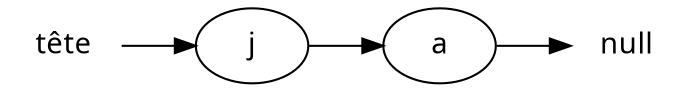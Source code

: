 digraph liste {
    rankdir="LR";
    node [fontname="Courrier"];
    tete [label="tête" shape=plaintext]
    0 [label="j"];
    1 [label="a"];
    null01 [label="null" shape=plaintext]

    tete -> 0;
    0 -> 1;
    1 -> null01;
}

